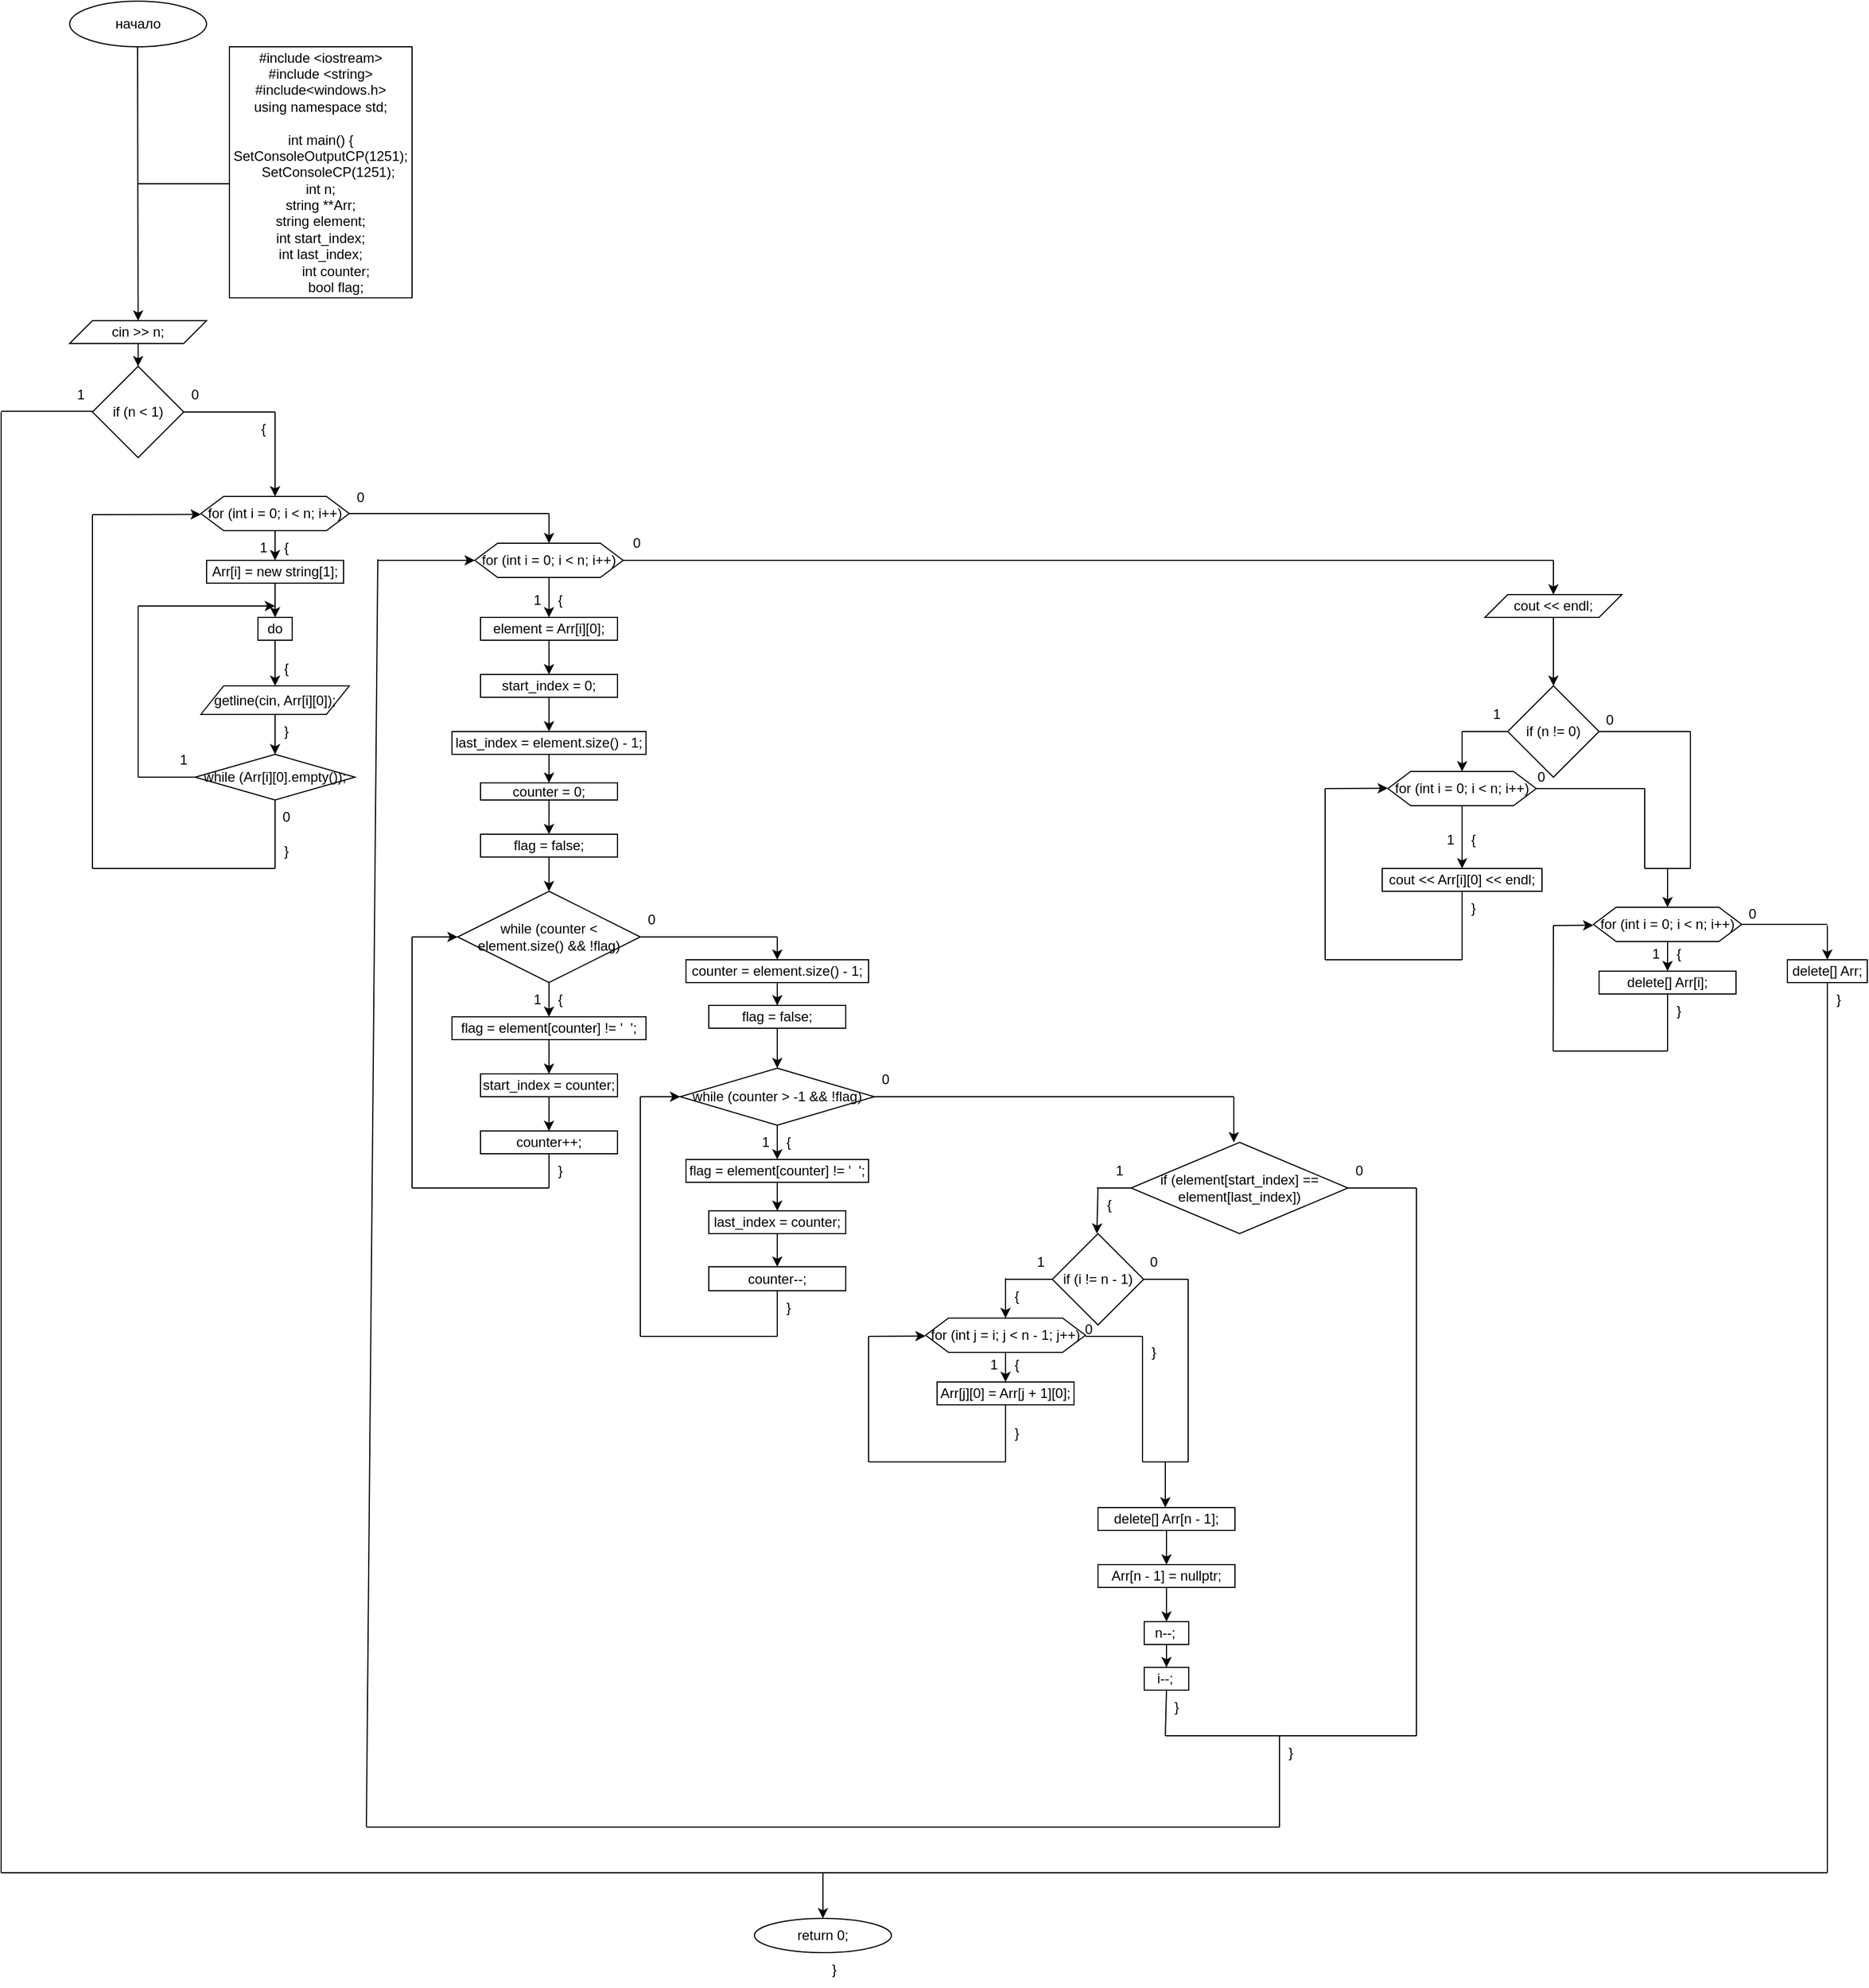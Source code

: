 <mxfile version="23.1.5" type="device">
  <diagram name="Страница — 1" id="buo7wMi1rAfchMM-G3wL">
    <mxGraphModel dx="2868" dy="1688" grid="1" gridSize="10" guides="1" tooltips="1" connect="1" arrows="1" fold="1" page="1" pageScale="1" pageWidth="827" pageHeight="1169" math="0" shadow="0">
      <root>
        <mxCell id="0" />
        <mxCell id="1" parent="0" />
        <mxCell id="do3h4oi12wVSpf6ps_Ly-1" value="начало" style="ellipse;whiteSpace=wrap;html=1;" vertex="1" parent="1">
          <mxGeometry x="340" width="120" height="40" as="geometry" />
        </mxCell>
        <mxCell id="do3h4oi12wVSpf6ps_Ly-3" value="" style="endArrow=classic;html=1;rounded=0;" edge="1" parent="1">
          <mxGeometry width="50" height="50" relative="1" as="geometry">
            <mxPoint x="399.5" y="40" as="sourcePoint" />
            <mxPoint x="400" y="280" as="targetPoint" />
          </mxGeometry>
        </mxCell>
        <mxCell id="do3h4oi12wVSpf6ps_Ly-4" value="" style="endArrow=none;html=1;rounded=0;" edge="1" parent="1">
          <mxGeometry width="50" height="50" relative="1" as="geometry">
            <mxPoint x="400" y="160" as="sourcePoint" />
            <mxPoint x="480" y="160" as="targetPoint" />
          </mxGeometry>
        </mxCell>
        <mxCell id="do3h4oi12wVSpf6ps_Ly-5" value="&lt;div&gt;#include &amp;lt;iostream&amp;gt;&lt;/div&gt;&lt;div&gt;#include &amp;lt;string&amp;gt;&lt;/div&gt;&lt;div&gt;#include&amp;lt;windows.h&amp;gt;&lt;/div&gt;&lt;div&gt;using namespace std;&lt;/div&gt;&lt;div&gt;&lt;br&gt;&lt;/div&gt;&lt;div&gt;int main()&amp;nbsp;&lt;span style=&quot;background-color: initial;&quot;&gt;{&lt;/span&gt;&lt;/div&gt;&lt;div&gt;&lt;span style=&quot;background-color: initial;&quot;&gt;&lt;div&gt;SetConsoleOutputCP(1251);&lt;/div&gt;&lt;div&gt;&lt;span style=&quot;&quot;&gt;&amp;nbsp;&amp;nbsp;&amp;nbsp;&amp;nbsp;&lt;/span&gt;SetConsoleCP(1251);&lt;br&gt;int n;&lt;br&gt;string **Arr;&lt;br&gt;string element;&lt;br&gt;&lt;/div&gt;&lt;div&gt;&lt;div&gt;int start_index;&lt;/div&gt;&lt;div&gt;int last_index;&lt;span style=&quot;&quot;&gt;&lt;/span&gt;&lt;/div&gt;&lt;div&gt;&lt;span style=&quot;&quot;&gt;&lt;span style=&quot;&quot;&gt;&lt;span style=&quot;white-space: pre;&quot;&gt;&amp;nbsp;&amp;nbsp;&amp;nbsp;&amp;nbsp;&lt;/span&gt;&lt;span style=&quot;white-space: pre;&quot;&gt;&amp;nbsp;&amp;nbsp;&amp;nbsp;&amp;nbsp;&lt;/span&gt;&lt;/span&gt;int counter;&lt;/span&gt;&lt;/div&gt;&lt;div&gt;&lt;span style=&quot;&quot;&gt;&lt;span style=&quot;&quot;&gt;&lt;span style=&quot;white-space: pre;&quot;&gt;&amp;nbsp;&amp;nbsp;&amp;nbsp;&amp;nbsp;&lt;/span&gt;&lt;span style=&quot;white-space: pre;&quot;&gt;&amp;nbsp;&amp;nbsp;&amp;nbsp;&amp;nbsp;&lt;/span&gt;&lt;/span&gt;bool flag;&lt;/span&gt;&lt;/div&gt;&lt;/div&gt;&lt;/span&gt;&lt;/div&gt;" style="rounded=0;whiteSpace=wrap;html=1;" vertex="1" parent="1">
          <mxGeometry x="480" y="40" width="160" height="220" as="geometry" />
        </mxCell>
        <mxCell id="do3h4oi12wVSpf6ps_Ly-9" style="edgeStyle=orthogonalEdgeStyle;rounded=0;orthogonalLoop=1;jettySize=auto;html=1;entryX=0.5;entryY=0;entryDx=0;entryDy=0;" edge="1" parent="1" source="do3h4oi12wVSpf6ps_Ly-6" target="do3h4oi12wVSpf6ps_Ly-7">
          <mxGeometry relative="1" as="geometry" />
        </mxCell>
        <mxCell id="do3h4oi12wVSpf6ps_Ly-6" value="cin &amp;gt;&amp;gt; n;" style="shape=parallelogram;perimeter=parallelogramPerimeter;whiteSpace=wrap;html=1;fixedSize=1;" vertex="1" parent="1">
          <mxGeometry x="340" y="280" width="120" height="20" as="geometry" />
        </mxCell>
        <mxCell id="do3h4oi12wVSpf6ps_Ly-7" value="if (n &amp;lt; 1)" style="rhombus;whiteSpace=wrap;html=1;" vertex="1" parent="1">
          <mxGeometry x="360" y="320" width="80" height="80" as="geometry" />
        </mxCell>
        <mxCell id="do3h4oi12wVSpf6ps_Ly-8" value="" style="endArrow=none;html=1;rounded=0;" edge="1" parent="1">
          <mxGeometry width="50" height="50" relative="1" as="geometry">
            <mxPoint x="440" y="360" as="sourcePoint" />
            <mxPoint x="520" y="360" as="targetPoint" />
          </mxGeometry>
        </mxCell>
        <mxCell id="do3h4oi12wVSpf6ps_Ly-10" value="0" style="text;html=1;align=center;verticalAlign=middle;whiteSpace=wrap;rounded=0;" vertex="1" parent="1">
          <mxGeometry x="440" y="330" width="20" height="30" as="geometry" />
        </mxCell>
        <mxCell id="do3h4oi12wVSpf6ps_Ly-11" value="" style="endArrow=classic;html=1;rounded=0;entryX=0.5;entryY=0;entryDx=0;entryDy=0;" edge="1" parent="1" target="do3h4oi12wVSpf6ps_Ly-13">
          <mxGeometry width="50" height="50" relative="1" as="geometry">
            <mxPoint x="520" y="360" as="sourcePoint" />
            <mxPoint x="520" y="440" as="targetPoint" />
          </mxGeometry>
        </mxCell>
        <mxCell id="do3h4oi12wVSpf6ps_Ly-12" value="{" style="text;html=1;align=center;verticalAlign=middle;whiteSpace=wrap;rounded=0;" vertex="1" parent="1">
          <mxGeometry x="500" y="360" width="20" height="30" as="geometry" />
        </mxCell>
        <mxCell id="do3h4oi12wVSpf6ps_Ly-15" style="edgeStyle=orthogonalEdgeStyle;rounded=0;orthogonalLoop=1;jettySize=auto;html=1;entryX=0.5;entryY=0;entryDx=0;entryDy=0;" edge="1" parent="1" source="do3h4oi12wVSpf6ps_Ly-13" target="do3h4oi12wVSpf6ps_Ly-14">
          <mxGeometry relative="1" as="geometry" />
        </mxCell>
        <mxCell id="do3h4oi12wVSpf6ps_Ly-13" value="for (int i = 0; i &amp;lt; n; i++)" style="shape=hexagon;perimeter=hexagonPerimeter2;whiteSpace=wrap;html=1;fixedSize=1;" vertex="1" parent="1">
          <mxGeometry x="455" y="434" width="130" height="30" as="geometry" />
        </mxCell>
        <mxCell id="do3h4oi12wVSpf6ps_Ly-19" style="edgeStyle=orthogonalEdgeStyle;rounded=0;orthogonalLoop=1;jettySize=auto;html=1;entryX=0.5;entryY=0;entryDx=0;entryDy=0;" edge="1" parent="1" source="do3h4oi12wVSpf6ps_Ly-14" target="do3h4oi12wVSpf6ps_Ly-18">
          <mxGeometry relative="1" as="geometry" />
        </mxCell>
        <mxCell id="do3h4oi12wVSpf6ps_Ly-14" value="Arr[i] = new string[1];" style="rounded=0;whiteSpace=wrap;html=1;" vertex="1" parent="1">
          <mxGeometry x="460" y="490" width="120" height="20" as="geometry" />
        </mxCell>
        <mxCell id="do3h4oi12wVSpf6ps_Ly-16" value="1" style="text;html=1;align=center;verticalAlign=middle;whiteSpace=wrap;rounded=0;" vertex="1" parent="1">
          <mxGeometry x="500" y="464" width="20" height="30" as="geometry" />
        </mxCell>
        <mxCell id="do3h4oi12wVSpf6ps_Ly-17" value="{" style="text;html=1;align=center;verticalAlign=middle;whiteSpace=wrap;rounded=0;" vertex="1" parent="1">
          <mxGeometry x="520" y="464" width="20" height="30" as="geometry" />
        </mxCell>
        <mxCell id="do3h4oi12wVSpf6ps_Ly-21" style="edgeStyle=orthogonalEdgeStyle;rounded=0;orthogonalLoop=1;jettySize=auto;html=1;entryX=0.5;entryY=0;entryDx=0;entryDy=0;" edge="1" parent="1" source="do3h4oi12wVSpf6ps_Ly-18" target="do3h4oi12wVSpf6ps_Ly-20">
          <mxGeometry relative="1" as="geometry" />
        </mxCell>
        <mxCell id="do3h4oi12wVSpf6ps_Ly-18" value="do" style="rounded=0;whiteSpace=wrap;html=1;" vertex="1" parent="1">
          <mxGeometry x="505" y="540" width="30" height="20" as="geometry" />
        </mxCell>
        <mxCell id="do3h4oi12wVSpf6ps_Ly-24" style="edgeStyle=orthogonalEdgeStyle;rounded=0;orthogonalLoop=1;jettySize=auto;html=1;entryX=0.5;entryY=0;entryDx=0;entryDy=0;" edge="1" parent="1" source="do3h4oi12wVSpf6ps_Ly-20" target="do3h4oi12wVSpf6ps_Ly-23">
          <mxGeometry relative="1" as="geometry" />
        </mxCell>
        <mxCell id="do3h4oi12wVSpf6ps_Ly-20" value="getline(cin, Arr[i][0]);" style="shape=parallelogram;perimeter=parallelogramPerimeter;whiteSpace=wrap;html=1;fixedSize=1;" vertex="1" parent="1">
          <mxGeometry x="455" y="600" width="130" height="25" as="geometry" />
        </mxCell>
        <mxCell id="do3h4oi12wVSpf6ps_Ly-22" value="{" style="text;html=1;align=center;verticalAlign=middle;whiteSpace=wrap;rounded=0;" vertex="1" parent="1">
          <mxGeometry x="520" y="570" width="20" height="30" as="geometry" />
        </mxCell>
        <mxCell id="do3h4oi12wVSpf6ps_Ly-23" value="while (Arr[i][0].empty());" style="rhombus;whiteSpace=wrap;html=1;" vertex="1" parent="1">
          <mxGeometry x="450" y="660" width="140" height="40" as="geometry" />
        </mxCell>
        <mxCell id="do3h4oi12wVSpf6ps_Ly-25" value="}" style="text;html=1;align=center;verticalAlign=middle;whiteSpace=wrap;rounded=0;" vertex="1" parent="1">
          <mxGeometry x="520" y="625" width="20" height="30" as="geometry" />
        </mxCell>
        <mxCell id="do3h4oi12wVSpf6ps_Ly-26" value="" style="endArrow=none;html=1;rounded=0;entryX=0;entryY=0.5;entryDx=0;entryDy=0;" edge="1" parent="1" target="do3h4oi12wVSpf6ps_Ly-23">
          <mxGeometry width="50" height="50" relative="1" as="geometry">
            <mxPoint x="400" y="680" as="sourcePoint" />
            <mxPoint x="450" y="630" as="targetPoint" />
          </mxGeometry>
        </mxCell>
        <mxCell id="do3h4oi12wVSpf6ps_Ly-27" value="" style="endArrow=none;html=1;rounded=0;" edge="1" parent="1">
          <mxGeometry width="50" height="50" relative="1" as="geometry">
            <mxPoint x="400" y="680" as="sourcePoint" />
            <mxPoint x="400" y="530" as="targetPoint" />
          </mxGeometry>
        </mxCell>
        <mxCell id="do3h4oi12wVSpf6ps_Ly-28" value="" style="endArrow=classic;html=1;rounded=0;" edge="1" parent="1">
          <mxGeometry width="50" height="50" relative="1" as="geometry">
            <mxPoint x="400" y="530" as="sourcePoint" />
            <mxPoint x="520" y="530" as="targetPoint" />
          </mxGeometry>
        </mxCell>
        <mxCell id="do3h4oi12wVSpf6ps_Ly-29" value="1" style="text;html=1;align=center;verticalAlign=middle;whiteSpace=wrap;rounded=0;" vertex="1" parent="1">
          <mxGeometry x="430" y="650" width="20" height="30" as="geometry" />
        </mxCell>
        <mxCell id="do3h4oi12wVSpf6ps_Ly-30" value="" style="endArrow=none;html=1;rounded=0;entryX=0.5;entryY=1;entryDx=0;entryDy=0;" edge="1" parent="1" target="do3h4oi12wVSpf6ps_Ly-23">
          <mxGeometry width="50" height="50" relative="1" as="geometry">
            <mxPoint x="520" y="760" as="sourcePoint" />
            <mxPoint x="570" y="710" as="targetPoint" />
          </mxGeometry>
        </mxCell>
        <mxCell id="do3h4oi12wVSpf6ps_Ly-31" value="0" style="text;html=1;align=center;verticalAlign=middle;whiteSpace=wrap;rounded=0;" vertex="1" parent="1">
          <mxGeometry x="520" y="700" width="20" height="30" as="geometry" />
        </mxCell>
        <mxCell id="do3h4oi12wVSpf6ps_Ly-32" value="" style="endArrow=none;html=1;rounded=0;" edge="1" parent="1">
          <mxGeometry width="50" height="50" relative="1" as="geometry">
            <mxPoint x="360" y="760" as="sourcePoint" />
            <mxPoint x="520" y="760" as="targetPoint" />
          </mxGeometry>
        </mxCell>
        <mxCell id="do3h4oi12wVSpf6ps_Ly-33" value="" style="endArrow=none;html=1;rounded=0;" edge="1" parent="1">
          <mxGeometry width="50" height="50" relative="1" as="geometry">
            <mxPoint x="360" y="760" as="sourcePoint" />
            <mxPoint x="360" y="450" as="targetPoint" />
          </mxGeometry>
        </mxCell>
        <mxCell id="do3h4oi12wVSpf6ps_Ly-34" value="" style="endArrow=classic;html=1;rounded=0;" edge="1" parent="1">
          <mxGeometry width="50" height="50" relative="1" as="geometry">
            <mxPoint x="360" y="450" as="sourcePoint" />
            <mxPoint x="455" y="449.76" as="targetPoint" />
          </mxGeometry>
        </mxCell>
        <mxCell id="do3h4oi12wVSpf6ps_Ly-36" value="}" style="text;html=1;align=center;verticalAlign=middle;whiteSpace=wrap;rounded=0;" vertex="1" parent="1">
          <mxGeometry x="520" y="730" width="20" height="30" as="geometry" />
        </mxCell>
        <mxCell id="do3h4oi12wVSpf6ps_Ly-37" value="" style="endArrow=none;html=1;rounded=0;" edge="1" parent="1">
          <mxGeometry width="50" height="50" relative="1" as="geometry">
            <mxPoint x="585" y="449" as="sourcePoint" />
            <mxPoint x="760" y="449" as="targetPoint" />
          </mxGeometry>
        </mxCell>
        <mxCell id="do3h4oi12wVSpf6ps_Ly-38" value="" style="endArrow=classic;html=1;rounded=0;entryX=0.5;entryY=0;entryDx=0;entryDy=0;" edge="1" parent="1" target="do3h4oi12wVSpf6ps_Ly-39">
          <mxGeometry width="50" height="50" relative="1" as="geometry">
            <mxPoint x="760" y="449" as="sourcePoint" />
            <mxPoint x="760" y="480" as="targetPoint" />
          </mxGeometry>
        </mxCell>
        <mxCell id="do3h4oi12wVSpf6ps_Ly-41" style="edgeStyle=orthogonalEdgeStyle;rounded=0;orthogonalLoop=1;jettySize=auto;html=1;entryX=0.5;entryY=0;entryDx=0;entryDy=0;" edge="1" parent="1" source="do3h4oi12wVSpf6ps_Ly-39" target="do3h4oi12wVSpf6ps_Ly-40">
          <mxGeometry relative="1" as="geometry" />
        </mxCell>
        <mxCell id="do3h4oi12wVSpf6ps_Ly-39" value="for (int i = 0; i &amp;lt; n; i++)" style="shape=hexagon;perimeter=hexagonPerimeter2;whiteSpace=wrap;html=1;fixedSize=1;" vertex="1" parent="1">
          <mxGeometry x="695" y="475" width="130" height="30" as="geometry" />
        </mxCell>
        <mxCell id="do3h4oi12wVSpf6ps_Ly-45" style="edgeStyle=orthogonalEdgeStyle;rounded=0;orthogonalLoop=1;jettySize=auto;html=1;entryX=0.5;entryY=0;entryDx=0;entryDy=0;" edge="1" parent="1" source="do3h4oi12wVSpf6ps_Ly-40" target="do3h4oi12wVSpf6ps_Ly-44">
          <mxGeometry relative="1" as="geometry" />
        </mxCell>
        <mxCell id="do3h4oi12wVSpf6ps_Ly-40" value="element = Arr[i][0];" style="rounded=0;whiteSpace=wrap;html=1;" vertex="1" parent="1">
          <mxGeometry x="700" y="540" width="120" height="20" as="geometry" />
        </mxCell>
        <mxCell id="do3h4oi12wVSpf6ps_Ly-42" value="1" style="text;html=1;align=center;verticalAlign=middle;whiteSpace=wrap;rounded=0;" vertex="1" parent="1">
          <mxGeometry x="740" y="510" width="20" height="30" as="geometry" />
        </mxCell>
        <mxCell id="do3h4oi12wVSpf6ps_Ly-43" value="{" style="text;html=1;align=center;verticalAlign=middle;whiteSpace=wrap;rounded=0;" vertex="1" parent="1">
          <mxGeometry x="760" y="510" width="20" height="30" as="geometry" />
        </mxCell>
        <mxCell id="do3h4oi12wVSpf6ps_Ly-47" style="edgeStyle=orthogonalEdgeStyle;rounded=0;orthogonalLoop=1;jettySize=auto;html=1;entryX=0.5;entryY=0;entryDx=0;entryDy=0;" edge="1" parent="1" source="do3h4oi12wVSpf6ps_Ly-44" target="do3h4oi12wVSpf6ps_Ly-46">
          <mxGeometry relative="1" as="geometry" />
        </mxCell>
        <mxCell id="do3h4oi12wVSpf6ps_Ly-44" value="start_index = 0;" style="rounded=0;whiteSpace=wrap;html=1;" vertex="1" parent="1">
          <mxGeometry x="700" y="590" width="120" height="20" as="geometry" />
        </mxCell>
        <mxCell id="do3h4oi12wVSpf6ps_Ly-49" style="edgeStyle=orthogonalEdgeStyle;rounded=0;orthogonalLoop=1;jettySize=auto;html=1;entryX=0.5;entryY=0;entryDx=0;entryDy=0;" edge="1" parent="1" source="do3h4oi12wVSpf6ps_Ly-46" target="do3h4oi12wVSpf6ps_Ly-48">
          <mxGeometry relative="1" as="geometry" />
        </mxCell>
        <mxCell id="do3h4oi12wVSpf6ps_Ly-46" value="last_index = element.size() - 1;" style="rounded=0;whiteSpace=wrap;html=1;" vertex="1" parent="1">
          <mxGeometry x="675" y="640" width="170" height="20" as="geometry" />
        </mxCell>
        <mxCell id="do3h4oi12wVSpf6ps_Ly-51" style="edgeStyle=orthogonalEdgeStyle;rounded=0;orthogonalLoop=1;jettySize=auto;html=1;entryX=0.5;entryY=0;entryDx=0;entryDy=0;" edge="1" parent="1" source="do3h4oi12wVSpf6ps_Ly-48" target="do3h4oi12wVSpf6ps_Ly-50">
          <mxGeometry relative="1" as="geometry" />
        </mxCell>
        <mxCell id="do3h4oi12wVSpf6ps_Ly-48" value="counter = 0;" style="rounded=0;whiteSpace=wrap;html=1;" vertex="1" parent="1">
          <mxGeometry x="700" y="685" width="120" height="15" as="geometry" />
        </mxCell>
        <mxCell id="do3h4oi12wVSpf6ps_Ly-53" style="edgeStyle=orthogonalEdgeStyle;rounded=0;orthogonalLoop=1;jettySize=auto;html=1;entryX=0.5;entryY=0;entryDx=0;entryDy=0;" edge="1" parent="1" source="do3h4oi12wVSpf6ps_Ly-50" target="do3h4oi12wVSpf6ps_Ly-52">
          <mxGeometry relative="1" as="geometry" />
        </mxCell>
        <mxCell id="do3h4oi12wVSpf6ps_Ly-50" value="flag = false;" style="rounded=0;whiteSpace=wrap;html=1;" vertex="1" parent="1">
          <mxGeometry x="700" y="730" width="120" height="20" as="geometry" />
        </mxCell>
        <mxCell id="do3h4oi12wVSpf6ps_Ly-55" style="edgeStyle=orthogonalEdgeStyle;rounded=0;orthogonalLoop=1;jettySize=auto;html=1;entryX=0.5;entryY=0;entryDx=0;entryDy=0;" edge="1" parent="1" source="do3h4oi12wVSpf6ps_Ly-52" target="do3h4oi12wVSpf6ps_Ly-54">
          <mxGeometry relative="1" as="geometry" />
        </mxCell>
        <mxCell id="do3h4oi12wVSpf6ps_Ly-52" value="while (counter &amp;lt; element.size() &amp;amp;&amp;amp; !flag)" style="rhombus;whiteSpace=wrap;html=1;" vertex="1" parent="1">
          <mxGeometry x="680" y="780" width="160" height="80" as="geometry" />
        </mxCell>
        <mxCell id="do3h4oi12wVSpf6ps_Ly-59" style="edgeStyle=orthogonalEdgeStyle;rounded=0;orthogonalLoop=1;jettySize=auto;html=1;entryX=0.5;entryY=0;entryDx=0;entryDy=0;" edge="1" parent="1" source="do3h4oi12wVSpf6ps_Ly-54" target="do3h4oi12wVSpf6ps_Ly-58">
          <mxGeometry relative="1" as="geometry" />
        </mxCell>
        <mxCell id="do3h4oi12wVSpf6ps_Ly-54" value="flag = element[counter] != &#39;&amp;nbsp; &#39;;" style="rounded=0;whiteSpace=wrap;html=1;" vertex="1" parent="1">
          <mxGeometry x="675" y="890" width="170" height="20" as="geometry" />
        </mxCell>
        <mxCell id="do3h4oi12wVSpf6ps_Ly-56" value="1" style="text;html=1;align=center;verticalAlign=middle;whiteSpace=wrap;rounded=0;" vertex="1" parent="1">
          <mxGeometry x="740" y="860" width="20" height="30" as="geometry" />
        </mxCell>
        <mxCell id="do3h4oi12wVSpf6ps_Ly-57" value="{" style="text;html=1;align=center;verticalAlign=middle;whiteSpace=wrap;rounded=0;" vertex="1" parent="1">
          <mxGeometry x="760" y="860" width="20" height="30" as="geometry" />
        </mxCell>
        <mxCell id="do3h4oi12wVSpf6ps_Ly-61" style="edgeStyle=orthogonalEdgeStyle;rounded=0;orthogonalLoop=1;jettySize=auto;html=1;entryX=0.5;entryY=0;entryDx=0;entryDy=0;" edge="1" parent="1" source="do3h4oi12wVSpf6ps_Ly-58" target="do3h4oi12wVSpf6ps_Ly-60">
          <mxGeometry relative="1" as="geometry" />
        </mxCell>
        <mxCell id="do3h4oi12wVSpf6ps_Ly-58" value="start_index = counter;" style="rounded=0;whiteSpace=wrap;html=1;" vertex="1" parent="1">
          <mxGeometry x="700" y="940" width="120" height="20" as="geometry" />
        </mxCell>
        <mxCell id="do3h4oi12wVSpf6ps_Ly-60" value="counter++;" style="rounded=0;whiteSpace=wrap;html=1;" vertex="1" parent="1">
          <mxGeometry x="700" y="990" width="120" height="20" as="geometry" />
        </mxCell>
        <mxCell id="do3h4oi12wVSpf6ps_Ly-62" value="" style="endArrow=none;html=1;rounded=0;entryX=0.5;entryY=1;entryDx=0;entryDy=0;" edge="1" parent="1" target="do3h4oi12wVSpf6ps_Ly-60">
          <mxGeometry width="50" height="50" relative="1" as="geometry">
            <mxPoint x="760" y="1040" as="sourcePoint" />
            <mxPoint x="810" y="990" as="targetPoint" />
          </mxGeometry>
        </mxCell>
        <mxCell id="do3h4oi12wVSpf6ps_Ly-63" value="" style="endArrow=none;html=1;rounded=0;" edge="1" parent="1">
          <mxGeometry width="50" height="50" relative="1" as="geometry">
            <mxPoint x="640" y="1040" as="sourcePoint" />
            <mxPoint x="760" y="1040" as="targetPoint" />
          </mxGeometry>
        </mxCell>
        <mxCell id="do3h4oi12wVSpf6ps_Ly-64" value="" style="endArrow=none;html=1;rounded=0;" edge="1" parent="1">
          <mxGeometry width="50" height="50" relative="1" as="geometry">
            <mxPoint x="640" y="1040" as="sourcePoint" />
            <mxPoint x="640" y="820" as="targetPoint" />
          </mxGeometry>
        </mxCell>
        <mxCell id="do3h4oi12wVSpf6ps_Ly-65" value="" style="endArrow=classic;html=1;rounded=0;entryX=0;entryY=0.5;entryDx=0;entryDy=0;" edge="1" parent="1" target="do3h4oi12wVSpf6ps_Ly-52">
          <mxGeometry width="50" height="50" relative="1" as="geometry">
            <mxPoint x="640" y="820" as="sourcePoint" />
            <mxPoint x="690" y="770" as="targetPoint" />
          </mxGeometry>
        </mxCell>
        <mxCell id="do3h4oi12wVSpf6ps_Ly-66" value="}" style="text;html=1;align=center;verticalAlign=middle;whiteSpace=wrap;rounded=0;" vertex="1" parent="1">
          <mxGeometry x="760" y="1010" width="20" height="30" as="geometry" />
        </mxCell>
        <mxCell id="do3h4oi12wVSpf6ps_Ly-67" value="" style="endArrow=none;html=1;rounded=0;" edge="1" parent="1">
          <mxGeometry width="50" height="50" relative="1" as="geometry">
            <mxPoint x="840" y="820" as="sourcePoint" />
            <mxPoint x="960" y="820" as="targetPoint" />
          </mxGeometry>
        </mxCell>
        <mxCell id="do3h4oi12wVSpf6ps_Ly-68" value="0" style="text;html=1;align=center;verticalAlign=middle;whiteSpace=wrap;rounded=0;" vertex="1" parent="1">
          <mxGeometry x="840" y="790" width="20" height="30" as="geometry" />
        </mxCell>
        <mxCell id="do3h4oi12wVSpf6ps_Ly-69" value="" style="endArrow=classic;html=1;rounded=0;" edge="1" parent="1">
          <mxGeometry width="50" height="50" relative="1" as="geometry">
            <mxPoint x="960" y="820" as="sourcePoint" />
            <mxPoint x="960" y="840" as="targetPoint" />
          </mxGeometry>
        </mxCell>
        <mxCell id="do3h4oi12wVSpf6ps_Ly-72" style="edgeStyle=orthogonalEdgeStyle;rounded=0;orthogonalLoop=1;jettySize=auto;html=1;entryX=0.5;entryY=0;entryDx=0;entryDy=0;" edge="1" parent="1" source="do3h4oi12wVSpf6ps_Ly-70" target="do3h4oi12wVSpf6ps_Ly-71">
          <mxGeometry relative="1" as="geometry" />
        </mxCell>
        <mxCell id="do3h4oi12wVSpf6ps_Ly-70" value="counter = element.size() - 1;" style="rounded=0;whiteSpace=wrap;html=1;" vertex="1" parent="1">
          <mxGeometry x="880" y="840" width="160" height="20" as="geometry" />
        </mxCell>
        <mxCell id="do3h4oi12wVSpf6ps_Ly-74" style="edgeStyle=orthogonalEdgeStyle;rounded=0;orthogonalLoop=1;jettySize=auto;html=1;entryX=0.5;entryY=0;entryDx=0;entryDy=0;" edge="1" parent="1" source="do3h4oi12wVSpf6ps_Ly-71" target="do3h4oi12wVSpf6ps_Ly-73">
          <mxGeometry relative="1" as="geometry" />
        </mxCell>
        <mxCell id="do3h4oi12wVSpf6ps_Ly-71" value="flag = false;" style="rounded=0;whiteSpace=wrap;html=1;" vertex="1" parent="1">
          <mxGeometry x="900" y="880" width="120" height="20" as="geometry" />
        </mxCell>
        <mxCell id="do3h4oi12wVSpf6ps_Ly-76" style="edgeStyle=orthogonalEdgeStyle;rounded=0;orthogonalLoop=1;jettySize=auto;html=1;entryX=0.5;entryY=0;entryDx=0;entryDy=0;" edge="1" parent="1" source="do3h4oi12wVSpf6ps_Ly-73" target="do3h4oi12wVSpf6ps_Ly-75">
          <mxGeometry relative="1" as="geometry" />
        </mxCell>
        <mxCell id="do3h4oi12wVSpf6ps_Ly-73" value="while (counter &amp;gt; -1 &amp;amp;&amp;amp; !flag)" style="rhombus;whiteSpace=wrap;html=1;" vertex="1" parent="1">
          <mxGeometry x="875" y="935" width="170" height="50" as="geometry" />
        </mxCell>
        <mxCell id="do3h4oi12wVSpf6ps_Ly-80" style="edgeStyle=orthogonalEdgeStyle;rounded=0;orthogonalLoop=1;jettySize=auto;html=1;entryX=0.5;entryY=0;entryDx=0;entryDy=0;" edge="1" parent="1" source="do3h4oi12wVSpf6ps_Ly-75" target="do3h4oi12wVSpf6ps_Ly-79">
          <mxGeometry relative="1" as="geometry" />
        </mxCell>
        <mxCell id="do3h4oi12wVSpf6ps_Ly-75" value="flag = element[counter] != &#39;&amp;nbsp; &#39;;" style="rounded=0;whiteSpace=wrap;html=1;" vertex="1" parent="1">
          <mxGeometry x="880" y="1015" width="160" height="20" as="geometry" />
        </mxCell>
        <mxCell id="do3h4oi12wVSpf6ps_Ly-77" value="1" style="text;html=1;align=center;verticalAlign=middle;whiteSpace=wrap;rounded=0;" vertex="1" parent="1">
          <mxGeometry x="940" y="985" width="20" height="30" as="geometry" />
        </mxCell>
        <mxCell id="do3h4oi12wVSpf6ps_Ly-78" value="{" style="text;html=1;align=center;verticalAlign=middle;whiteSpace=wrap;rounded=0;" vertex="1" parent="1">
          <mxGeometry x="960" y="985" width="20" height="30" as="geometry" />
        </mxCell>
        <mxCell id="do3h4oi12wVSpf6ps_Ly-82" style="edgeStyle=orthogonalEdgeStyle;rounded=0;orthogonalLoop=1;jettySize=auto;html=1;entryX=0.5;entryY=0;entryDx=0;entryDy=0;" edge="1" parent="1" source="do3h4oi12wVSpf6ps_Ly-79" target="do3h4oi12wVSpf6ps_Ly-81">
          <mxGeometry relative="1" as="geometry" />
        </mxCell>
        <mxCell id="do3h4oi12wVSpf6ps_Ly-79" value="last_index = counter;" style="rounded=0;whiteSpace=wrap;html=1;" vertex="1" parent="1">
          <mxGeometry x="900" y="1060" width="120" height="20" as="geometry" />
        </mxCell>
        <mxCell id="do3h4oi12wVSpf6ps_Ly-81" value="counter--;" style="rounded=0;whiteSpace=wrap;html=1;" vertex="1" parent="1">
          <mxGeometry x="900" y="1109" width="120" height="21" as="geometry" />
        </mxCell>
        <mxCell id="do3h4oi12wVSpf6ps_Ly-83" value="" style="endArrow=none;html=1;rounded=0;entryX=0.5;entryY=1;entryDx=0;entryDy=0;" edge="1" parent="1" target="do3h4oi12wVSpf6ps_Ly-81">
          <mxGeometry width="50" height="50" relative="1" as="geometry">
            <mxPoint x="960" y="1170" as="sourcePoint" />
            <mxPoint x="1010" y="1110" as="targetPoint" />
          </mxGeometry>
        </mxCell>
        <mxCell id="do3h4oi12wVSpf6ps_Ly-84" value="}" style="text;html=1;align=center;verticalAlign=middle;whiteSpace=wrap;rounded=0;" vertex="1" parent="1">
          <mxGeometry x="960" y="1130" width="20" height="30" as="geometry" />
        </mxCell>
        <mxCell id="do3h4oi12wVSpf6ps_Ly-85" value="" style="endArrow=none;html=1;rounded=0;" edge="1" parent="1">
          <mxGeometry width="50" height="50" relative="1" as="geometry">
            <mxPoint x="840" y="1170" as="sourcePoint" />
            <mxPoint x="960" y="1170" as="targetPoint" />
          </mxGeometry>
        </mxCell>
        <mxCell id="do3h4oi12wVSpf6ps_Ly-86" value="" style="endArrow=none;html=1;rounded=0;" edge="1" parent="1">
          <mxGeometry width="50" height="50" relative="1" as="geometry">
            <mxPoint x="840" y="1170" as="sourcePoint" />
            <mxPoint x="840" y="960" as="targetPoint" />
          </mxGeometry>
        </mxCell>
        <mxCell id="do3h4oi12wVSpf6ps_Ly-87" value="" style="endArrow=classic;html=1;rounded=0;entryX=0;entryY=0.5;entryDx=0;entryDy=0;" edge="1" parent="1" target="do3h4oi12wVSpf6ps_Ly-73">
          <mxGeometry width="50" height="50" relative="1" as="geometry">
            <mxPoint x="840" y="960" as="sourcePoint" />
            <mxPoint x="890" y="910" as="targetPoint" />
          </mxGeometry>
        </mxCell>
        <mxCell id="do3h4oi12wVSpf6ps_Ly-88" value="" style="endArrow=none;html=1;rounded=0;" edge="1" parent="1">
          <mxGeometry width="50" height="50" relative="1" as="geometry">
            <mxPoint x="1045" y="960" as="sourcePoint" />
            <mxPoint x="1360" y="960" as="targetPoint" />
          </mxGeometry>
        </mxCell>
        <mxCell id="do3h4oi12wVSpf6ps_Ly-89" value="0" style="text;html=1;align=center;verticalAlign=middle;whiteSpace=wrap;rounded=0;" vertex="1" parent="1">
          <mxGeometry x="1045" y="930" width="20" height="30" as="geometry" />
        </mxCell>
        <mxCell id="do3h4oi12wVSpf6ps_Ly-90" value="" style="endArrow=classic;html=1;rounded=0;" edge="1" parent="1">
          <mxGeometry width="50" height="50" relative="1" as="geometry">
            <mxPoint x="1360" y="960" as="sourcePoint" />
            <mxPoint x="1360" y="1000" as="targetPoint" />
          </mxGeometry>
        </mxCell>
        <mxCell id="do3h4oi12wVSpf6ps_Ly-91" value="if (element[start_index] == element[last_index])" style="rhombus;whiteSpace=wrap;html=1;" vertex="1" parent="1">
          <mxGeometry x="1270" y="1000" width="190" height="80" as="geometry" />
        </mxCell>
        <mxCell id="do3h4oi12wVSpf6ps_Ly-92" value="" style="endArrow=none;html=1;rounded=0;entryX=0;entryY=0.5;entryDx=0;entryDy=0;" edge="1" parent="1" target="do3h4oi12wVSpf6ps_Ly-91">
          <mxGeometry width="50" height="50" relative="1" as="geometry">
            <mxPoint x="1240" y="1040" as="sourcePoint" />
            <mxPoint x="1130" y="990" as="targetPoint" />
          </mxGeometry>
        </mxCell>
        <mxCell id="do3h4oi12wVSpf6ps_Ly-94" value="1" style="text;html=1;align=center;verticalAlign=middle;whiteSpace=wrap;rounded=0;" vertex="1" parent="1">
          <mxGeometry x="1250" y="1010" width="20" height="30" as="geometry" />
        </mxCell>
        <mxCell id="do3h4oi12wVSpf6ps_Ly-96" value="" style="endArrow=classic;html=1;rounded=0;" edge="1" parent="1">
          <mxGeometry width="50" height="50" relative="1" as="geometry">
            <mxPoint x="1241" y="1040" as="sourcePoint" />
            <mxPoint x="1240" y="1080" as="targetPoint" />
          </mxGeometry>
        </mxCell>
        <mxCell id="do3h4oi12wVSpf6ps_Ly-97" value="if (i != n - 1)" style="rhombus;whiteSpace=wrap;html=1;" vertex="1" parent="1">
          <mxGeometry x="1201" y="1080" width="80" height="80" as="geometry" />
        </mxCell>
        <mxCell id="do3h4oi12wVSpf6ps_Ly-98" value="" style="endArrow=none;html=1;rounded=0;entryX=0;entryY=0.5;entryDx=0;entryDy=0;" edge="1" parent="1" target="do3h4oi12wVSpf6ps_Ly-97">
          <mxGeometry width="50" height="50" relative="1" as="geometry">
            <mxPoint x="1160" y="1120" as="sourcePoint" />
            <mxPoint x="1210" y="1070" as="targetPoint" />
          </mxGeometry>
        </mxCell>
        <mxCell id="do3h4oi12wVSpf6ps_Ly-99" value="1" style="text;html=1;align=center;verticalAlign=middle;whiteSpace=wrap;rounded=0;" vertex="1" parent="1">
          <mxGeometry x="1181" y="1090" width="20" height="30" as="geometry" />
        </mxCell>
        <mxCell id="do3h4oi12wVSpf6ps_Ly-101" value="" style="endArrow=classic;html=1;rounded=0;entryX=0.5;entryY=0;entryDx=0;entryDy=0;" edge="1" parent="1" target="do3h4oi12wVSpf6ps_Ly-102">
          <mxGeometry width="50" height="50" relative="1" as="geometry">
            <mxPoint x="1160" y="1119" as="sourcePoint" />
            <mxPoint x="1160" y="1160" as="targetPoint" />
          </mxGeometry>
        </mxCell>
        <mxCell id="do3h4oi12wVSpf6ps_Ly-104" style="edgeStyle=orthogonalEdgeStyle;rounded=0;orthogonalLoop=1;jettySize=auto;html=1;entryX=0.5;entryY=0;entryDx=0;entryDy=0;" edge="1" parent="1" source="do3h4oi12wVSpf6ps_Ly-102" target="do3h4oi12wVSpf6ps_Ly-103">
          <mxGeometry relative="1" as="geometry" />
        </mxCell>
        <mxCell id="do3h4oi12wVSpf6ps_Ly-102" value="for (int j = i; j &amp;lt; n - 1; j++)" style="shape=hexagon;perimeter=hexagonPerimeter2;whiteSpace=wrap;html=1;fixedSize=1;" vertex="1" parent="1">
          <mxGeometry x="1090" y="1154" width="140" height="30" as="geometry" />
        </mxCell>
        <mxCell id="do3h4oi12wVSpf6ps_Ly-103" value="Arr[j][0] = Arr[j + 1][0];" style="rounded=0;whiteSpace=wrap;html=1;" vertex="1" parent="1">
          <mxGeometry x="1100" y="1210" width="120" height="20" as="geometry" />
        </mxCell>
        <mxCell id="do3h4oi12wVSpf6ps_Ly-105" value="" style="endArrow=none;html=1;rounded=0;entryX=0.5;entryY=1;entryDx=0;entryDy=0;" edge="1" parent="1" target="do3h4oi12wVSpf6ps_Ly-103">
          <mxGeometry width="50" height="50" relative="1" as="geometry">
            <mxPoint x="1160" y="1280" as="sourcePoint" />
            <mxPoint x="1210" y="1230" as="targetPoint" />
          </mxGeometry>
        </mxCell>
        <mxCell id="do3h4oi12wVSpf6ps_Ly-106" value="" style="endArrow=none;html=1;rounded=0;" edge="1" parent="1">
          <mxGeometry width="50" height="50" relative="1" as="geometry">
            <mxPoint x="1040" y="1280" as="sourcePoint" />
            <mxPoint x="1160" y="1280" as="targetPoint" />
          </mxGeometry>
        </mxCell>
        <mxCell id="do3h4oi12wVSpf6ps_Ly-107" value="" style="endArrow=classic;html=1;rounded=0;" edge="1" parent="1">
          <mxGeometry width="50" height="50" relative="1" as="geometry">
            <mxPoint x="1040" y="1170" as="sourcePoint" />
            <mxPoint x="1090" y="1169.71" as="targetPoint" />
          </mxGeometry>
        </mxCell>
        <mxCell id="do3h4oi12wVSpf6ps_Ly-108" value="" style="endArrow=none;html=1;rounded=0;" edge="1" parent="1">
          <mxGeometry width="50" height="50" relative="1" as="geometry">
            <mxPoint x="1040" y="1280" as="sourcePoint" />
            <mxPoint x="1040" y="1170" as="targetPoint" />
          </mxGeometry>
        </mxCell>
        <mxCell id="do3h4oi12wVSpf6ps_Ly-109" value="1" style="text;html=1;align=center;verticalAlign=middle;whiteSpace=wrap;rounded=0;" vertex="1" parent="1">
          <mxGeometry x="1140" y="1180" width="20" height="30" as="geometry" />
        </mxCell>
        <mxCell id="do3h4oi12wVSpf6ps_Ly-110" value="{" style="text;html=1;align=center;verticalAlign=middle;whiteSpace=wrap;rounded=0;" vertex="1" parent="1">
          <mxGeometry x="1160" y="1180" width="20" height="30" as="geometry" />
        </mxCell>
        <mxCell id="do3h4oi12wVSpf6ps_Ly-111" value="}" style="text;html=1;align=center;verticalAlign=middle;whiteSpace=wrap;rounded=0;" vertex="1" parent="1">
          <mxGeometry x="1160" y="1240" width="20" height="30" as="geometry" />
        </mxCell>
        <mxCell id="do3h4oi12wVSpf6ps_Ly-112" value="" style="endArrow=none;html=1;rounded=0;" edge="1" parent="1">
          <mxGeometry width="50" height="50" relative="1" as="geometry">
            <mxPoint x="1230" y="1170" as="sourcePoint" />
            <mxPoint x="1280" y="1170" as="targetPoint" />
          </mxGeometry>
        </mxCell>
        <mxCell id="do3h4oi12wVSpf6ps_Ly-113" value="0" style="text;html=1;align=center;verticalAlign=middle;whiteSpace=wrap;rounded=0;" vertex="1" parent="1">
          <mxGeometry x="1223" y="1154" width="20" height="20" as="geometry" />
        </mxCell>
        <mxCell id="do3h4oi12wVSpf6ps_Ly-114" value="" style="endArrow=none;html=1;rounded=0;" edge="1" parent="1">
          <mxGeometry width="50" height="50" relative="1" as="geometry">
            <mxPoint x="1280" y="1280" as="sourcePoint" />
            <mxPoint x="1280" y="1170" as="targetPoint" />
          </mxGeometry>
        </mxCell>
        <mxCell id="do3h4oi12wVSpf6ps_Ly-115" value="}" style="text;html=1;align=center;verticalAlign=middle;whiteSpace=wrap;rounded=0;" vertex="1" parent="1">
          <mxGeometry x="1280" y="1169" width="20" height="30" as="geometry" />
        </mxCell>
        <mxCell id="do3h4oi12wVSpf6ps_Ly-116" value="" style="endArrow=none;html=1;rounded=0;" edge="1" parent="1">
          <mxGeometry width="50" height="50" relative="1" as="geometry">
            <mxPoint x="1280" y="1120" as="sourcePoint" />
            <mxPoint x="1320" y="1120" as="targetPoint" />
          </mxGeometry>
        </mxCell>
        <mxCell id="do3h4oi12wVSpf6ps_Ly-117" value="" style="endArrow=none;html=1;rounded=0;" edge="1" parent="1">
          <mxGeometry width="50" height="50" relative="1" as="geometry">
            <mxPoint x="1320" y="1280" as="sourcePoint" />
            <mxPoint x="1320" y="1120" as="targetPoint" />
          </mxGeometry>
        </mxCell>
        <mxCell id="do3h4oi12wVSpf6ps_Ly-118" value="0" style="text;html=1;align=center;verticalAlign=middle;whiteSpace=wrap;rounded=0;" vertex="1" parent="1">
          <mxGeometry x="1280" y="1095" width="20" height="20" as="geometry" />
        </mxCell>
        <mxCell id="do3h4oi12wVSpf6ps_Ly-119" value="" style="endArrow=none;html=1;rounded=0;" edge="1" parent="1">
          <mxGeometry width="50" height="50" relative="1" as="geometry">
            <mxPoint x="1280" y="1280" as="sourcePoint" />
            <mxPoint x="1320" y="1280" as="targetPoint" />
          </mxGeometry>
        </mxCell>
        <mxCell id="do3h4oi12wVSpf6ps_Ly-120" value="" style="endArrow=classic;html=1;rounded=0;" edge="1" parent="1">
          <mxGeometry width="50" height="50" relative="1" as="geometry">
            <mxPoint x="1300" y="1280" as="sourcePoint" />
            <mxPoint x="1300" y="1320" as="targetPoint" />
          </mxGeometry>
        </mxCell>
        <mxCell id="do3h4oi12wVSpf6ps_Ly-121" value="" style="endArrow=none;html=1;rounded=0;" edge="1" parent="1">
          <mxGeometry width="50" height="50" relative="1" as="geometry">
            <mxPoint x="1460" y="1040" as="sourcePoint" />
            <mxPoint x="1520" y="1040" as="targetPoint" />
          </mxGeometry>
        </mxCell>
        <mxCell id="do3h4oi12wVSpf6ps_Ly-122" value="0" style="text;html=1;align=center;verticalAlign=middle;whiteSpace=wrap;rounded=0;" vertex="1" parent="1">
          <mxGeometry x="1460" y="1010" width="20" height="30" as="geometry" />
        </mxCell>
        <mxCell id="do3h4oi12wVSpf6ps_Ly-125" style="edgeStyle=orthogonalEdgeStyle;rounded=0;orthogonalLoop=1;jettySize=auto;html=1;entryX=0.5;entryY=0;entryDx=0;entryDy=0;" edge="1" parent="1" source="do3h4oi12wVSpf6ps_Ly-123" target="do3h4oi12wVSpf6ps_Ly-124">
          <mxGeometry relative="1" as="geometry" />
        </mxCell>
        <mxCell id="do3h4oi12wVSpf6ps_Ly-123" value="delete[] Arr[n - 1];" style="rounded=0;whiteSpace=wrap;html=1;" vertex="1" parent="1">
          <mxGeometry x="1241" y="1320" width="120" height="20" as="geometry" />
        </mxCell>
        <mxCell id="do3h4oi12wVSpf6ps_Ly-127" style="edgeStyle=orthogonalEdgeStyle;rounded=0;orthogonalLoop=1;jettySize=auto;html=1;entryX=0.5;entryY=0;entryDx=0;entryDy=0;" edge="1" parent="1" source="do3h4oi12wVSpf6ps_Ly-124" target="do3h4oi12wVSpf6ps_Ly-126">
          <mxGeometry relative="1" as="geometry" />
        </mxCell>
        <mxCell id="do3h4oi12wVSpf6ps_Ly-124" value="Arr[n - 1] = nullptr;" style="rounded=0;whiteSpace=wrap;html=1;" vertex="1" parent="1">
          <mxGeometry x="1241" y="1370" width="120" height="20" as="geometry" />
        </mxCell>
        <mxCell id="do3h4oi12wVSpf6ps_Ly-129" style="edgeStyle=orthogonalEdgeStyle;rounded=0;orthogonalLoop=1;jettySize=auto;html=1;entryX=0.5;entryY=0;entryDx=0;entryDy=0;" edge="1" parent="1" source="do3h4oi12wVSpf6ps_Ly-126" target="do3h4oi12wVSpf6ps_Ly-128">
          <mxGeometry relative="1" as="geometry" />
        </mxCell>
        <mxCell id="do3h4oi12wVSpf6ps_Ly-126" value="n--;&amp;nbsp;" style="rounded=0;whiteSpace=wrap;html=1;" vertex="1" parent="1">
          <mxGeometry x="1281.5" y="1420" width="39" height="20" as="geometry" />
        </mxCell>
        <mxCell id="do3h4oi12wVSpf6ps_Ly-128" value="i--;&amp;nbsp;" style="rounded=0;whiteSpace=wrap;html=1;" vertex="1" parent="1">
          <mxGeometry x="1281.5" y="1460" width="39" height="20" as="geometry" />
        </mxCell>
        <mxCell id="do3h4oi12wVSpf6ps_Ly-130" value="" style="endArrow=none;html=1;rounded=0;entryX=0.5;entryY=1;entryDx=0;entryDy=0;" edge="1" parent="1" target="do3h4oi12wVSpf6ps_Ly-128">
          <mxGeometry width="50" height="50" relative="1" as="geometry">
            <mxPoint x="1300" y="1520" as="sourcePoint" />
            <mxPoint x="1350" y="1470" as="targetPoint" />
          </mxGeometry>
        </mxCell>
        <mxCell id="do3h4oi12wVSpf6ps_Ly-131" value="" style="endArrow=none;html=1;rounded=0;" edge="1" parent="1">
          <mxGeometry width="50" height="50" relative="1" as="geometry">
            <mxPoint x="1520" y="1520" as="sourcePoint" />
            <mxPoint x="1520" y="1040" as="targetPoint" />
          </mxGeometry>
        </mxCell>
        <mxCell id="do3h4oi12wVSpf6ps_Ly-132" value="" style="endArrow=none;html=1;rounded=0;" edge="1" parent="1">
          <mxGeometry width="50" height="50" relative="1" as="geometry">
            <mxPoint x="1300" y="1520" as="sourcePoint" />
            <mxPoint x="1520" y="1520" as="targetPoint" />
          </mxGeometry>
        </mxCell>
        <mxCell id="do3h4oi12wVSpf6ps_Ly-133" value="}" style="text;html=1;align=center;verticalAlign=middle;whiteSpace=wrap;rounded=0;" vertex="1" parent="1">
          <mxGeometry x="1300" y="1480" width="20" height="30" as="geometry" />
        </mxCell>
        <mxCell id="do3h4oi12wVSpf6ps_Ly-134" value="{" style="text;html=1;align=center;verticalAlign=middle;whiteSpace=wrap;rounded=0;" vertex="1" parent="1">
          <mxGeometry x="1241" y="1040" width="20" height="30" as="geometry" />
        </mxCell>
        <mxCell id="do3h4oi12wVSpf6ps_Ly-135" value="{" style="text;html=1;align=center;verticalAlign=middle;whiteSpace=wrap;rounded=0;" vertex="1" parent="1">
          <mxGeometry x="1160" y="1120" width="20" height="30" as="geometry" />
        </mxCell>
        <mxCell id="do3h4oi12wVSpf6ps_Ly-136" value="" style="endArrow=none;html=1;rounded=0;" edge="1" parent="1">
          <mxGeometry width="50" height="50" relative="1" as="geometry">
            <mxPoint x="1400" y="1600" as="sourcePoint" />
            <mxPoint x="1400" y="1520" as="targetPoint" />
          </mxGeometry>
        </mxCell>
        <mxCell id="do3h4oi12wVSpf6ps_Ly-137" value="}" style="text;html=1;align=center;verticalAlign=middle;whiteSpace=wrap;rounded=0;" vertex="1" parent="1">
          <mxGeometry x="1400" y="1520" width="20" height="30" as="geometry" />
        </mxCell>
        <mxCell id="do3h4oi12wVSpf6ps_Ly-138" value="" style="endArrow=none;html=1;rounded=0;" edge="1" parent="1">
          <mxGeometry width="50" height="50" relative="1" as="geometry">
            <mxPoint x="600" y="1600" as="sourcePoint" />
            <mxPoint x="1400" y="1600" as="targetPoint" />
          </mxGeometry>
        </mxCell>
        <mxCell id="do3h4oi12wVSpf6ps_Ly-139" value="" style="endArrow=none;html=1;rounded=0;" edge="1" parent="1">
          <mxGeometry width="50" height="50" relative="1" as="geometry">
            <mxPoint x="600" y="1600" as="sourcePoint" />
            <mxPoint x="610" y="489.149" as="targetPoint" />
          </mxGeometry>
        </mxCell>
        <mxCell id="do3h4oi12wVSpf6ps_Ly-140" value="" style="endArrow=classic;html=1;rounded=0;entryX=0;entryY=0.5;entryDx=0;entryDy=0;" edge="1" parent="1" target="do3h4oi12wVSpf6ps_Ly-39">
          <mxGeometry width="50" height="50" relative="1" as="geometry">
            <mxPoint x="610" y="490" as="sourcePoint" />
            <mxPoint x="660" y="440" as="targetPoint" />
          </mxGeometry>
        </mxCell>
        <mxCell id="do3h4oi12wVSpf6ps_Ly-143" value="" style="endArrow=none;html=1;rounded=0;" edge="1" parent="1">
          <mxGeometry width="50" height="50" relative="1" as="geometry">
            <mxPoint x="824" y="490" as="sourcePoint" />
            <mxPoint x="1640" y="490" as="targetPoint" />
          </mxGeometry>
        </mxCell>
        <mxCell id="do3h4oi12wVSpf6ps_Ly-144" value="0" style="text;html=1;align=center;verticalAlign=middle;whiteSpace=wrap;rounded=0;" vertex="1" parent="1">
          <mxGeometry x="585" y="420" width="20" height="30" as="geometry" />
        </mxCell>
        <mxCell id="do3h4oi12wVSpf6ps_Ly-145" value="0" style="text;html=1;align=center;verticalAlign=middle;whiteSpace=wrap;rounded=0;" vertex="1" parent="1">
          <mxGeometry x="827" y="460" width="20" height="30" as="geometry" />
        </mxCell>
        <mxCell id="do3h4oi12wVSpf6ps_Ly-146" value="" style="endArrow=classic;html=1;rounded=0;" edge="1" parent="1">
          <mxGeometry width="50" height="50" relative="1" as="geometry">
            <mxPoint x="1640" y="490" as="sourcePoint" />
            <mxPoint x="1640" y="520" as="targetPoint" />
          </mxGeometry>
        </mxCell>
        <mxCell id="do3h4oi12wVSpf6ps_Ly-149" style="edgeStyle=orthogonalEdgeStyle;rounded=0;orthogonalLoop=1;jettySize=auto;html=1;entryX=0.5;entryY=0;entryDx=0;entryDy=0;" edge="1" parent="1" source="do3h4oi12wVSpf6ps_Ly-147" target="do3h4oi12wVSpf6ps_Ly-148">
          <mxGeometry relative="1" as="geometry" />
        </mxCell>
        <mxCell id="do3h4oi12wVSpf6ps_Ly-147" value="cout &amp;lt;&amp;lt; endl;" style="shape=parallelogram;perimeter=parallelogramPerimeter;whiteSpace=wrap;html=1;fixedSize=1;" vertex="1" parent="1">
          <mxGeometry x="1580" y="520" width="120" height="20" as="geometry" />
        </mxCell>
        <mxCell id="do3h4oi12wVSpf6ps_Ly-148" value="if (n != 0)" style="rhombus;whiteSpace=wrap;html=1;" vertex="1" parent="1">
          <mxGeometry x="1600" y="600" width="80" height="80" as="geometry" />
        </mxCell>
        <mxCell id="do3h4oi12wVSpf6ps_Ly-150" value="" style="endArrow=none;html=1;rounded=0;entryX=0;entryY=0.5;entryDx=0;entryDy=0;" edge="1" parent="1" target="do3h4oi12wVSpf6ps_Ly-148">
          <mxGeometry width="50" height="50" relative="1" as="geometry">
            <mxPoint x="1560" y="640" as="sourcePoint" />
            <mxPoint x="1610" y="590" as="targetPoint" />
          </mxGeometry>
        </mxCell>
        <mxCell id="do3h4oi12wVSpf6ps_Ly-151" value="1" style="text;html=1;align=center;verticalAlign=middle;whiteSpace=wrap;rounded=0;" vertex="1" parent="1">
          <mxGeometry x="1581" y="610" width="19" height="30" as="geometry" />
        </mxCell>
        <mxCell id="do3h4oi12wVSpf6ps_Ly-152" value="" style="endArrow=classic;html=1;rounded=0;entryX=0.5;entryY=0;entryDx=0;entryDy=0;" edge="1" parent="1" target="do3h4oi12wVSpf6ps_Ly-153">
          <mxGeometry width="50" height="50" relative="1" as="geometry">
            <mxPoint x="1560" y="640" as="sourcePoint" />
            <mxPoint x="1560" y="680" as="targetPoint" />
          </mxGeometry>
        </mxCell>
        <mxCell id="do3h4oi12wVSpf6ps_Ly-153" value="for (int i = 0; i &amp;lt; n; i++)" style="shape=hexagon;perimeter=hexagonPerimeter2;whiteSpace=wrap;html=1;fixedSize=1;" vertex="1" parent="1">
          <mxGeometry x="1495" y="675" width="130" height="30" as="geometry" />
        </mxCell>
        <mxCell id="do3h4oi12wVSpf6ps_Ly-155" value="" style="endArrow=classic;html=1;rounded=0;exitX=0.5;exitY=1;exitDx=0;exitDy=0;" edge="1" parent="1" source="do3h4oi12wVSpf6ps_Ly-153">
          <mxGeometry width="50" height="50" relative="1" as="geometry">
            <mxPoint x="1559.67" y="710" as="sourcePoint" />
            <mxPoint x="1560" y="760" as="targetPoint" />
          </mxGeometry>
        </mxCell>
        <mxCell id="do3h4oi12wVSpf6ps_Ly-156" value="1" style="text;html=1;align=center;verticalAlign=middle;whiteSpace=wrap;rounded=0;" vertex="1" parent="1">
          <mxGeometry x="1540" y="720" width="20" height="30" as="geometry" />
        </mxCell>
        <mxCell id="do3h4oi12wVSpf6ps_Ly-157" value="{" style="text;html=1;align=center;verticalAlign=middle;whiteSpace=wrap;rounded=0;" vertex="1" parent="1">
          <mxGeometry x="1560" y="720" width="20" height="30" as="geometry" />
        </mxCell>
        <mxCell id="do3h4oi12wVSpf6ps_Ly-158" value="cout &amp;lt;&amp;lt; Arr[i][0] &amp;lt;&amp;lt; endl;" style="rounded=0;whiteSpace=wrap;html=1;" vertex="1" parent="1">
          <mxGeometry x="1490" y="760" width="140" height="20" as="geometry" />
        </mxCell>
        <mxCell id="do3h4oi12wVSpf6ps_Ly-159" value="" style="endArrow=none;html=1;rounded=0;entryX=0.5;entryY=1;entryDx=0;entryDy=0;" edge="1" parent="1" target="do3h4oi12wVSpf6ps_Ly-158">
          <mxGeometry width="50" height="50" relative="1" as="geometry">
            <mxPoint x="1560" y="840" as="sourcePoint" />
            <mxPoint x="1610" y="790" as="targetPoint" />
          </mxGeometry>
        </mxCell>
        <mxCell id="do3h4oi12wVSpf6ps_Ly-160" value="" style="endArrow=none;html=1;rounded=0;" edge="1" parent="1">
          <mxGeometry width="50" height="50" relative="1" as="geometry">
            <mxPoint x="1440" y="840" as="sourcePoint" />
            <mxPoint x="1560" y="840" as="targetPoint" />
          </mxGeometry>
        </mxCell>
        <mxCell id="do3h4oi12wVSpf6ps_Ly-161" value="" style="endArrow=classic;html=1;rounded=0;" edge="1" parent="1">
          <mxGeometry width="50" height="50" relative="1" as="geometry">
            <mxPoint x="1440" y="690" as="sourcePoint" />
            <mxPoint x="1495" y="689.67" as="targetPoint" />
          </mxGeometry>
        </mxCell>
        <mxCell id="do3h4oi12wVSpf6ps_Ly-162" value="" style="endArrow=none;html=1;rounded=0;" edge="1" parent="1">
          <mxGeometry width="50" height="50" relative="1" as="geometry">
            <mxPoint x="1440" y="840" as="sourcePoint" />
            <mxPoint x="1440" y="690" as="targetPoint" />
          </mxGeometry>
        </mxCell>
        <mxCell id="do3h4oi12wVSpf6ps_Ly-163" value="}" style="text;html=1;align=center;verticalAlign=middle;whiteSpace=wrap;rounded=0;" vertex="1" parent="1">
          <mxGeometry x="1560" y="780" width="20" height="30" as="geometry" />
        </mxCell>
        <mxCell id="do3h4oi12wVSpf6ps_Ly-164" value="" style="endArrow=none;html=1;rounded=0;" edge="1" parent="1">
          <mxGeometry width="50" height="50" relative="1" as="geometry">
            <mxPoint x="1625" y="690" as="sourcePoint" />
            <mxPoint x="1720" y="690" as="targetPoint" />
          </mxGeometry>
        </mxCell>
        <mxCell id="do3h4oi12wVSpf6ps_Ly-165" value="0" style="text;html=1;align=center;verticalAlign=middle;whiteSpace=wrap;rounded=0;" vertex="1" parent="1">
          <mxGeometry x="1620" y="670" width="19" height="20" as="geometry" />
        </mxCell>
        <mxCell id="do3h4oi12wVSpf6ps_Ly-166" value="" style="endArrow=none;html=1;rounded=0;" edge="1" parent="1">
          <mxGeometry width="50" height="50" relative="1" as="geometry">
            <mxPoint x="1720" y="760" as="sourcePoint" />
            <mxPoint x="1720" y="690" as="targetPoint" />
          </mxGeometry>
        </mxCell>
        <mxCell id="do3h4oi12wVSpf6ps_Ly-167" value="" style="endArrow=none;html=1;rounded=0;" edge="1" parent="1">
          <mxGeometry width="50" height="50" relative="1" as="geometry">
            <mxPoint x="1680" y="640" as="sourcePoint" />
            <mxPoint x="1760" y="640" as="targetPoint" />
          </mxGeometry>
        </mxCell>
        <mxCell id="do3h4oi12wVSpf6ps_Ly-168" value="0" style="text;html=1;align=center;verticalAlign=middle;whiteSpace=wrap;rounded=0;" vertex="1" parent="1">
          <mxGeometry x="1680" y="620" width="19" height="20" as="geometry" />
        </mxCell>
        <mxCell id="do3h4oi12wVSpf6ps_Ly-169" value="" style="endArrow=none;html=1;rounded=0;" edge="1" parent="1">
          <mxGeometry width="50" height="50" relative="1" as="geometry">
            <mxPoint x="1760" y="760" as="sourcePoint" />
            <mxPoint x="1760" y="640" as="targetPoint" />
          </mxGeometry>
        </mxCell>
        <mxCell id="do3h4oi12wVSpf6ps_Ly-170" value="" style="endArrow=none;html=1;rounded=0;" edge="1" parent="1">
          <mxGeometry width="50" height="50" relative="1" as="geometry">
            <mxPoint x="1720" y="760" as="sourcePoint" />
            <mxPoint x="1760" y="760" as="targetPoint" />
          </mxGeometry>
        </mxCell>
        <mxCell id="do3h4oi12wVSpf6ps_Ly-171" value="" style="endArrow=classic;html=1;rounded=0;entryX=0.5;entryY=0;entryDx=0;entryDy=0;" edge="1" parent="1" target="do3h4oi12wVSpf6ps_Ly-172">
          <mxGeometry width="50" height="50" relative="1" as="geometry">
            <mxPoint x="1740" y="760" as="sourcePoint" />
            <mxPoint x="1740" y="800" as="targetPoint" />
          </mxGeometry>
        </mxCell>
        <mxCell id="do3h4oi12wVSpf6ps_Ly-174" style="edgeStyle=orthogonalEdgeStyle;rounded=0;orthogonalLoop=1;jettySize=auto;html=1;entryX=0.5;entryY=0;entryDx=0;entryDy=0;" edge="1" parent="1" source="do3h4oi12wVSpf6ps_Ly-172" target="do3h4oi12wVSpf6ps_Ly-173">
          <mxGeometry relative="1" as="geometry" />
        </mxCell>
        <mxCell id="do3h4oi12wVSpf6ps_Ly-172" value="for (int i = 0; i &amp;lt; n; i++)" style="shape=hexagon;perimeter=hexagonPerimeter2;whiteSpace=wrap;html=1;fixedSize=1;" vertex="1" parent="1">
          <mxGeometry x="1675" y="794" width="130" height="30" as="geometry" />
        </mxCell>
        <mxCell id="do3h4oi12wVSpf6ps_Ly-173" value="delete[] Arr[i];" style="rounded=0;whiteSpace=wrap;html=1;" vertex="1" parent="1">
          <mxGeometry x="1680" y="850" width="120" height="20" as="geometry" />
        </mxCell>
        <mxCell id="do3h4oi12wVSpf6ps_Ly-175" value="" style="endArrow=none;html=1;rounded=0;entryX=0.5;entryY=1;entryDx=0;entryDy=0;" edge="1" parent="1" target="do3h4oi12wVSpf6ps_Ly-173">
          <mxGeometry width="50" height="50" relative="1" as="geometry">
            <mxPoint x="1740" y="920" as="sourcePoint" />
            <mxPoint x="1790" y="870" as="targetPoint" />
          </mxGeometry>
        </mxCell>
        <mxCell id="do3h4oi12wVSpf6ps_Ly-176" value="" style="endArrow=none;html=1;rounded=0;" edge="1" parent="1">
          <mxGeometry width="50" height="50" relative="1" as="geometry">
            <mxPoint x="1640" y="920" as="sourcePoint" />
            <mxPoint x="1740" y="920" as="targetPoint" />
          </mxGeometry>
        </mxCell>
        <mxCell id="do3h4oi12wVSpf6ps_Ly-177" value="" style="endArrow=classic;html=1;rounded=0;" edge="1" parent="1">
          <mxGeometry width="50" height="50" relative="1" as="geometry">
            <mxPoint x="1640" y="810" as="sourcePoint" />
            <mxPoint x="1675" y="809.77" as="targetPoint" />
          </mxGeometry>
        </mxCell>
        <mxCell id="do3h4oi12wVSpf6ps_Ly-178" value="" style="endArrow=none;html=1;rounded=0;" edge="1" parent="1">
          <mxGeometry width="50" height="50" relative="1" as="geometry">
            <mxPoint x="1639.77" y="920" as="sourcePoint" />
            <mxPoint x="1640" y="810" as="targetPoint" />
          </mxGeometry>
        </mxCell>
        <mxCell id="do3h4oi12wVSpf6ps_Ly-179" value="1" style="text;html=1;align=center;verticalAlign=middle;whiteSpace=wrap;rounded=0;" vertex="1" parent="1">
          <mxGeometry x="1720" y="820" width="20" height="30" as="geometry" />
        </mxCell>
        <mxCell id="do3h4oi12wVSpf6ps_Ly-180" value="{" style="text;html=1;align=center;verticalAlign=middle;whiteSpace=wrap;rounded=0;" vertex="1" parent="1">
          <mxGeometry x="1740" y="820" width="20" height="30" as="geometry" />
        </mxCell>
        <mxCell id="do3h4oi12wVSpf6ps_Ly-181" value="}" style="text;html=1;align=center;verticalAlign=middle;whiteSpace=wrap;rounded=0;" vertex="1" parent="1">
          <mxGeometry x="1740" y="870" width="20" height="30" as="geometry" />
        </mxCell>
        <mxCell id="do3h4oi12wVSpf6ps_Ly-182" value="" style="endArrow=none;html=1;rounded=0;" edge="1" parent="1">
          <mxGeometry width="50" height="50" relative="1" as="geometry">
            <mxPoint x="1804" y="809" as="sourcePoint" />
            <mxPoint x="1880" y="809" as="targetPoint" />
          </mxGeometry>
        </mxCell>
        <mxCell id="do3h4oi12wVSpf6ps_Ly-183" value="" style="endArrow=classic;html=1;rounded=0;" edge="1" parent="1">
          <mxGeometry width="50" height="50" relative="1" as="geometry">
            <mxPoint x="1880" y="810" as="sourcePoint" />
            <mxPoint x="1880" y="840" as="targetPoint" />
          </mxGeometry>
        </mxCell>
        <mxCell id="do3h4oi12wVSpf6ps_Ly-184" value="delete[] Arr;" style="rounded=0;whiteSpace=wrap;html=1;" vertex="1" parent="1">
          <mxGeometry x="1845" y="840" width="70" height="20" as="geometry" />
        </mxCell>
        <mxCell id="do3h4oi12wVSpf6ps_Ly-185" value="0" style="text;html=1;align=center;verticalAlign=middle;whiteSpace=wrap;rounded=0;" vertex="1" parent="1">
          <mxGeometry x="1805" y="790" width="19" height="20" as="geometry" />
        </mxCell>
        <mxCell id="do3h4oi12wVSpf6ps_Ly-186" value="" style="endArrow=none;html=1;rounded=0;entryX=0.5;entryY=1;entryDx=0;entryDy=0;" edge="1" parent="1" target="do3h4oi12wVSpf6ps_Ly-184">
          <mxGeometry width="50" height="50" relative="1" as="geometry">
            <mxPoint x="1880" y="1640" as="sourcePoint" />
            <mxPoint x="1930" y="870" as="targetPoint" />
          </mxGeometry>
        </mxCell>
        <mxCell id="do3h4oi12wVSpf6ps_Ly-187" value="}" style="text;html=1;align=center;verticalAlign=middle;whiteSpace=wrap;rounded=0;" vertex="1" parent="1">
          <mxGeometry x="1880" y="860" width="20" height="30" as="geometry" />
        </mxCell>
        <mxCell id="do3h4oi12wVSpf6ps_Ly-188" value="" style="endArrow=none;html=1;rounded=0;" edge="1" parent="1">
          <mxGeometry width="50" height="50" relative="1" as="geometry">
            <mxPoint x="280" y="359.33" as="sourcePoint" />
            <mxPoint x="360" y="359.33" as="targetPoint" />
          </mxGeometry>
        </mxCell>
        <mxCell id="do3h4oi12wVSpf6ps_Ly-189" value="" style="endArrow=none;html=1;rounded=0;" edge="1" parent="1">
          <mxGeometry width="50" height="50" relative="1" as="geometry">
            <mxPoint x="280" y="1640" as="sourcePoint" />
            <mxPoint x="280" y="360" as="targetPoint" />
          </mxGeometry>
        </mxCell>
        <mxCell id="do3h4oi12wVSpf6ps_Ly-190" value="1" style="text;html=1;align=center;verticalAlign=middle;whiteSpace=wrap;rounded=0;" vertex="1" parent="1">
          <mxGeometry x="340" y="330" width="20" height="30" as="geometry" />
        </mxCell>
        <mxCell id="do3h4oi12wVSpf6ps_Ly-191" value="" style="endArrow=none;html=1;rounded=0;" edge="1" parent="1">
          <mxGeometry width="50" height="50" relative="1" as="geometry">
            <mxPoint x="280" y="1640" as="sourcePoint" />
            <mxPoint x="1880" y="1640" as="targetPoint" />
          </mxGeometry>
        </mxCell>
        <mxCell id="do3h4oi12wVSpf6ps_Ly-192" value="" style="endArrow=classic;html=1;rounded=0;" edge="1" parent="1">
          <mxGeometry width="50" height="50" relative="1" as="geometry">
            <mxPoint x="1000" y="1640" as="sourcePoint" />
            <mxPoint x="1000" y="1680" as="targetPoint" />
          </mxGeometry>
        </mxCell>
        <mxCell id="do3h4oi12wVSpf6ps_Ly-193" value="return 0;" style="ellipse;whiteSpace=wrap;html=1;" vertex="1" parent="1">
          <mxGeometry x="940" y="1680" width="120" height="30" as="geometry" />
        </mxCell>
        <mxCell id="do3h4oi12wVSpf6ps_Ly-194" value="}" style="text;html=1;align=center;verticalAlign=middle;whiteSpace=wrap;rounded=0;" vertex="1" parent="1">
          <mxGeometry x="1000" y="1710" width="20" height="30" as="geometry" />
        </mxCell>
      </root>
    </mxGraphModel>
  </diagram>
</mxfile>
